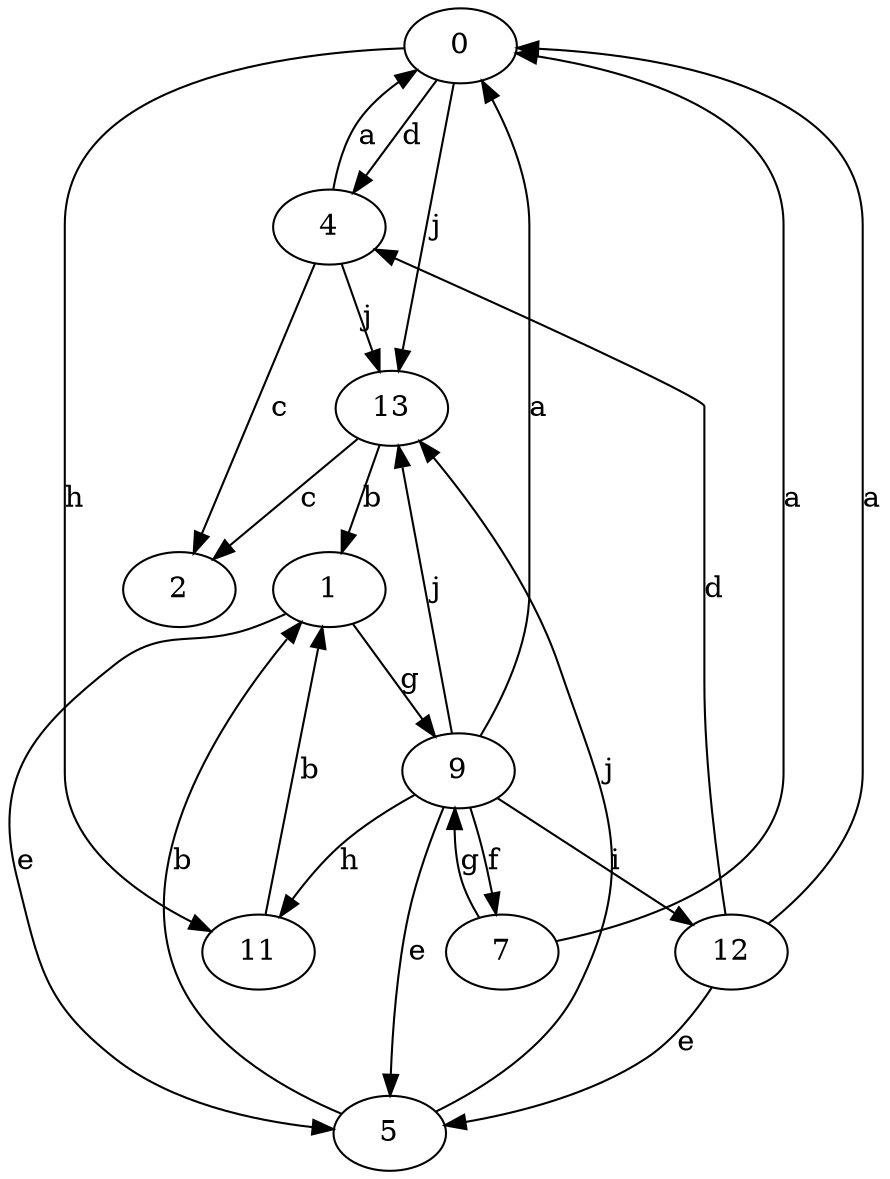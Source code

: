 strict digraph  {
0;
1;
2;
4;
5;
7;
9;
11;
12;
13;
0 -> 4  [label=d];
0 -> 11  [label=h];
0 -> 13  [label=j];
1 -> 5  [label=e];
1 -> 9  [label=g];
4 -> 0  [label=a];
4 -> 2  [label=c];
4 -> 13  [label=j];
5 -> 1  [label=b];
5 -> 13  [label=j];
7 -> 0  [label=a];
7 -> 9  [label=g];
9 -> 0  [label=a];
9 -> 5  [label=e];
9 -> 7  [label=f];
9 -> 11  [label=h];
9 -> 12  [label=i];
9 -> 13  [label=j];
11 -> 1  [label=b];
12 -> 0  [label=a];
12 -> 4  [label=d];
12 -> 5  [label=e];
13 -> 1  [label=b];
13 -> 2  [label=c];
}
